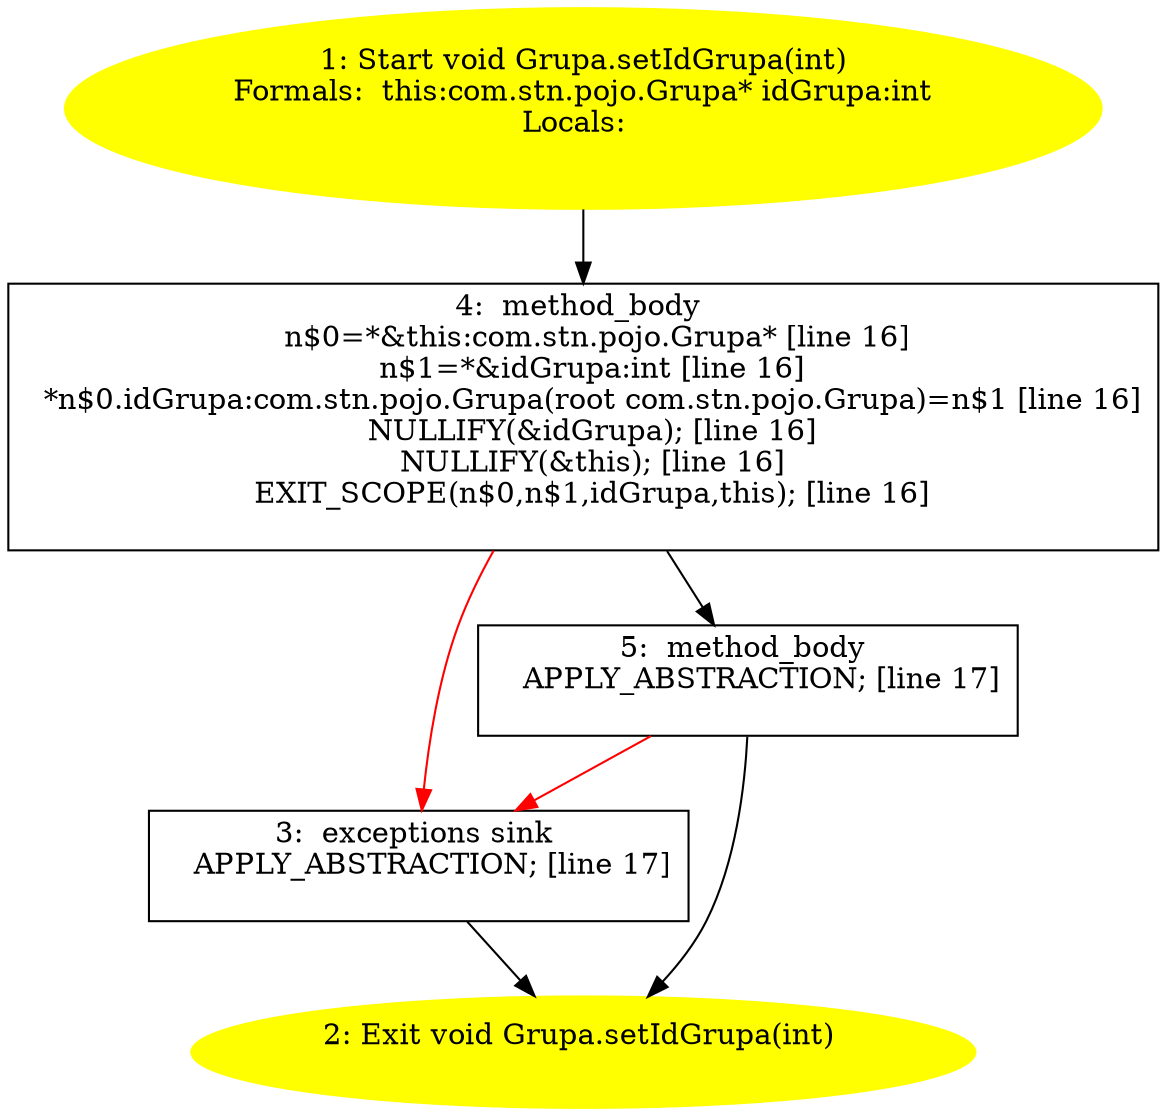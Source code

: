 /* @generated */
digraph cfg {
"com.stn.pojo.Grupa.setIdGrupa(int):void.f79fd7f242b91c928039e0ce3fb59b08_1" [label="1: Start void Grupa.setIdGrupa(int)\nFormals:  this:com.stn.pojo.Grupa* idGrupa:int\nLocals:  \n  " color=yellow style=filled]
	

	 "com.stn.pojo.Grupa.setIdGrupa(int):void.f79fd7f242b91c928039e0ce3fb59b08_1" -> "com.stn.pojo.Grupa.setIdGrupa(int):void.f79fd7f242b91c928039e0ce3fb59b08_4" ;
"com.stn.pojo.Grupa.setIdGrupa(int):void.f79fd7f242b91c928039e0ce3fb59b08_2" [label="2: Exit void Grupa.setIdGrupa(int) \n  " color=yellow style=filled]
	

"com.stn.pojo.Grupa.setIdGrupa(int):void.f79fd7f242b91c928039e0ce3fb59b08_3" [label="3:  exceptions sink \n   APPLY_ABSTRACTION; [line 17]\n " shape="box"]
	

	 "com.stn.pojo.Grupa.setIdGrupa(int):void.f79fd7f242b91c928039e0ce3fb59b08_3" -> "com.stn.pojo.Grupa.setIdGrupa(int):void.f79fd7f242b91c928039e0ce3fb59b08_2" ;
"com.stn.pojo.Grupa.setIdGrupa(int):void.f79fd7f242b91c928039e0ce3fb59b08_4" [label="4:  method_body \n   n$0=*&this:com.stn.pojo.Grupa* [line 16]\n  n$1=*&idGrupa:int [line 16]\n  *n$0.idGrupa:com.stn.pojo.Grupa(root com.stn.pojo.Grupa)=n$1 [line 16]\n  NULLIFY(&idGrupa); [line 16]\n  NULLIFY(&this); [line 16]\n  EXIT_SCOPE(n$0,n$1,idGrupa,this); [line 16]\n " shape="box"]
	

	 "com.stn.pojo.Grupa.setIdGrupa(int):void.f79fd7f242b91c928039e0ce3fb59b08_4" -> "com.stn.pojo.Grupa.setIdGrupa(int):void.f79fd7f242b91c928039e0ce3fb59b08_5" ;
	 "com.stn.pojo.Grupa.setIdGrupa(int):void.f79fd7f242b91c928039e0ce3fb59b08_4" -> "com.stn.pojo.Grupa.setIdGrupa(int):void.f79fd7f242b91c928039e0ce3fb59b08_3" [color="red" ];
"com.stn.pojo.Grupa.setIdGrupa(int):void.f79fd7f242b91c928039e0ce3fb59b08_5" [label="5:  method_body \n   APPLY_ABSTRACTION; [line 17]\n " shape="box"]
	

	 "com.stn.pojo.Grupa.setIdGrupa(int):void.f79fd7f242b91c928039e0ce3fb59b08_5" -> "com.stn.pojo.Grupa.setIdGrupa(int):void.f79fd7f242b91c928039e0ce3fb59b08_2" ;
	 "com.stn.pojo.Grupa.setIdGrupa(int):void.f79fd7f242b91c928039e0ce3fb59b08_5" -> "com.stn.pojo.Grupa.setIdGrupa(int):void.f79fd7f242b91c928039e0ce3fb59b08_3" [color="red" ];
}
